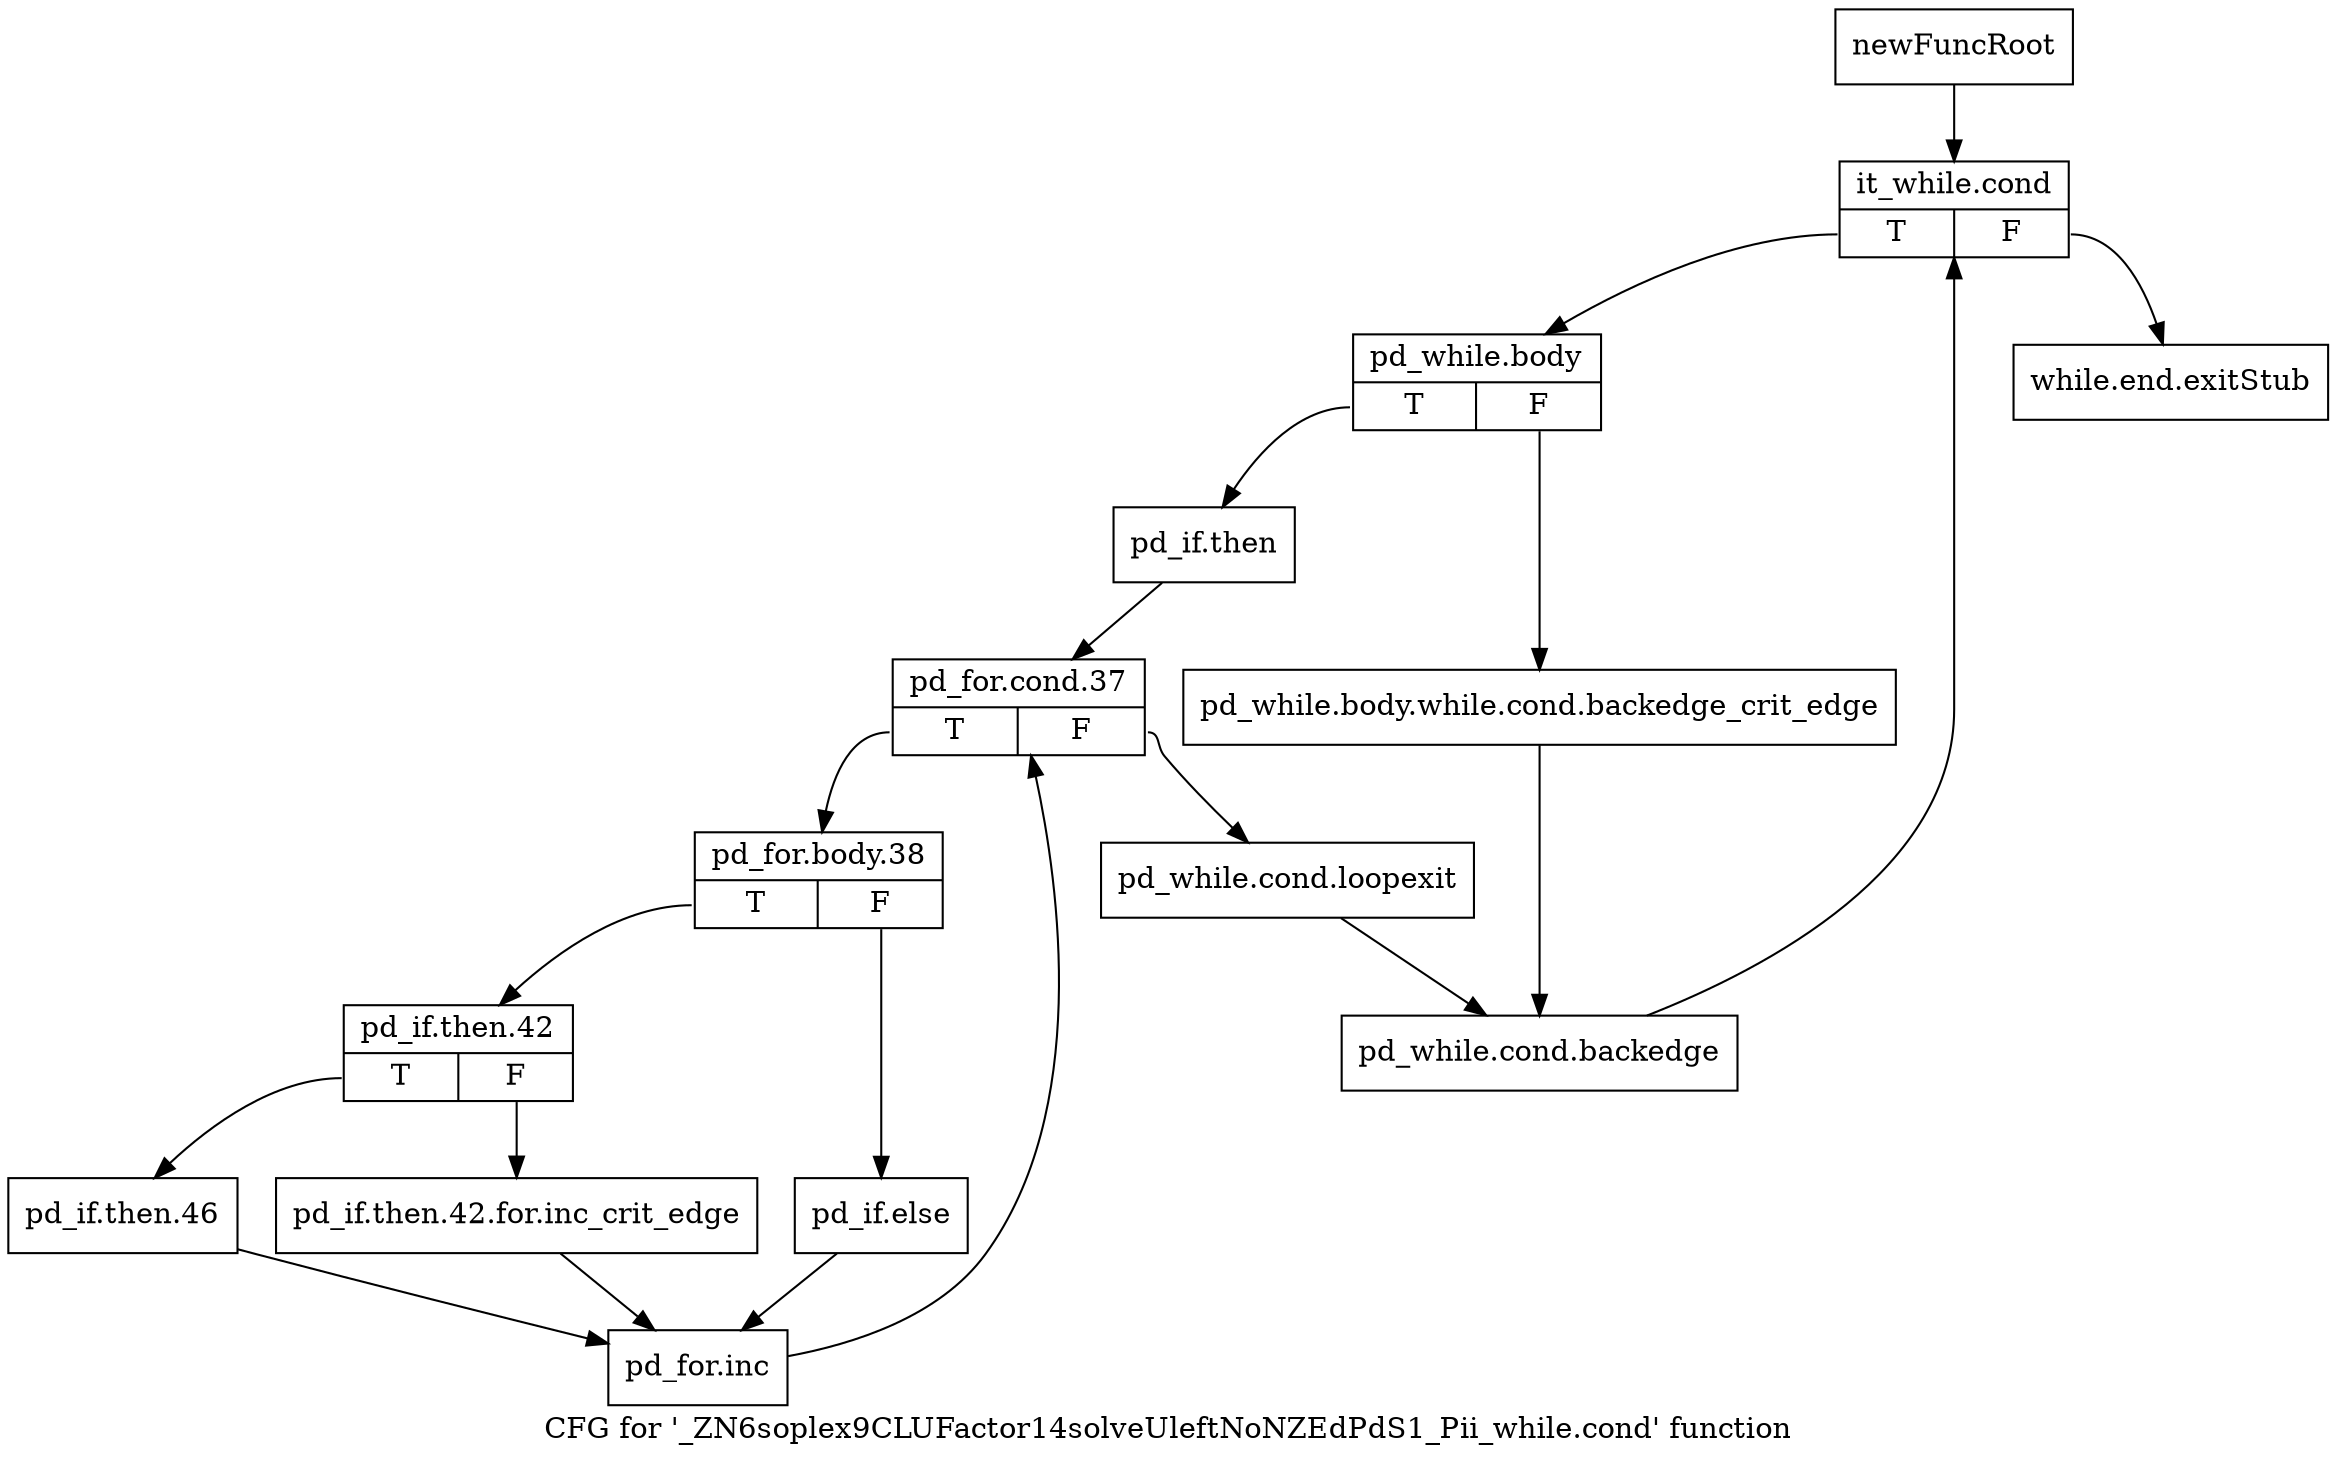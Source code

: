 digraph "CFG for '_ZN6soplex9CLUFactor14solveUleftNoNZEdPdS1_Pii_while.cond' function" {
	label="CFG for '_ZN6soplex9CLUFactor14solveUleftNoNZEdPdS1_Pii_while.cond' function";

	Node0x3013260 [shape=record,label="{newFuncRoot}"];
	Node0x3013260 -> Node0x3013300;
	Node0x30132b0 [shape=record,label="{while.end.exitStub}"];
	Node0x3013300 [shape=record,label="{it_while.cond|{<s0>T|<s1>F}}"];
	Node0x3013300:s0 -> Node0x3013350;
	Node0x3013300:s1 -> Node0x30132b0;
	Node0x3013350 [shape=record,label="{pd_while.body|{<s0>T|<s1>F}}"];
	Node0x3013350:s0 -> Node0x30133f0;
	Node0x3013350:s1 -> Node0x30133a0;
	Node0x30133a0 [shape=record,label="{pd_while.body.while.cond.backedge_crit_edge}"];
	Node0x30133a0 -> Node0x30134e0;
	Node0x30133f0 [shape=record,label="{pd_if.then}"];
	Node0x30133f0 -> Node0x3013440;
	Node0x3013440 [shape=record,label="{pd_for.cond.37|{<s0>T|<s1>F}}"];
	Node0x3013440:s0 -> Node0x3013530;
	Node0x3013440:s1 -> Node0x3013490;
	Node0x3013490 [shape=record,label="{pd_while.cond.loopexit}"];
	Node0x3013490 -> Node0x30134e0;
	Node0x30134e0 [shape=record,label="{pd_while.cond.backedge}"];
	Node0x30134e0 -> Node0x3013300;
	Node0x3013530 [shape=record,label="{pd_for.body.38|{<s0>T|<s1>F}}"];
	Node0x3013530:s0 -> Node0x30135d0;
	Node0x3013530:s1 -> Node0x3013580;
	Node0x3013580 [shape=record,label="{pd_if.else}"];
	Node0x3013580 -> Node0x30136c0;
	Node0x30135d0 [shape=record,label="{pd_if.then.42|{<s0>T|<s1>F}}"];
	Node0x30135d0:s0 -> Node0x3013670;
	Node0x30135d0:s1 -> Node0x3013620;
	Node0x3013620 [shape=record,label="{pd_if.then.42.for.inc_crit_edge}"];
	Node0x3013620 -> Node0x30136c0;
	Node0x3013670 [shape=record,label="{pd_if.then.46}"];
	Node0x3013670 -> Node0x30136c0;
	Node0x30136c0 [shape=record,label="{pd_for.inc}"];
	Node0x30136c0 -> Node0x3013440;
}
